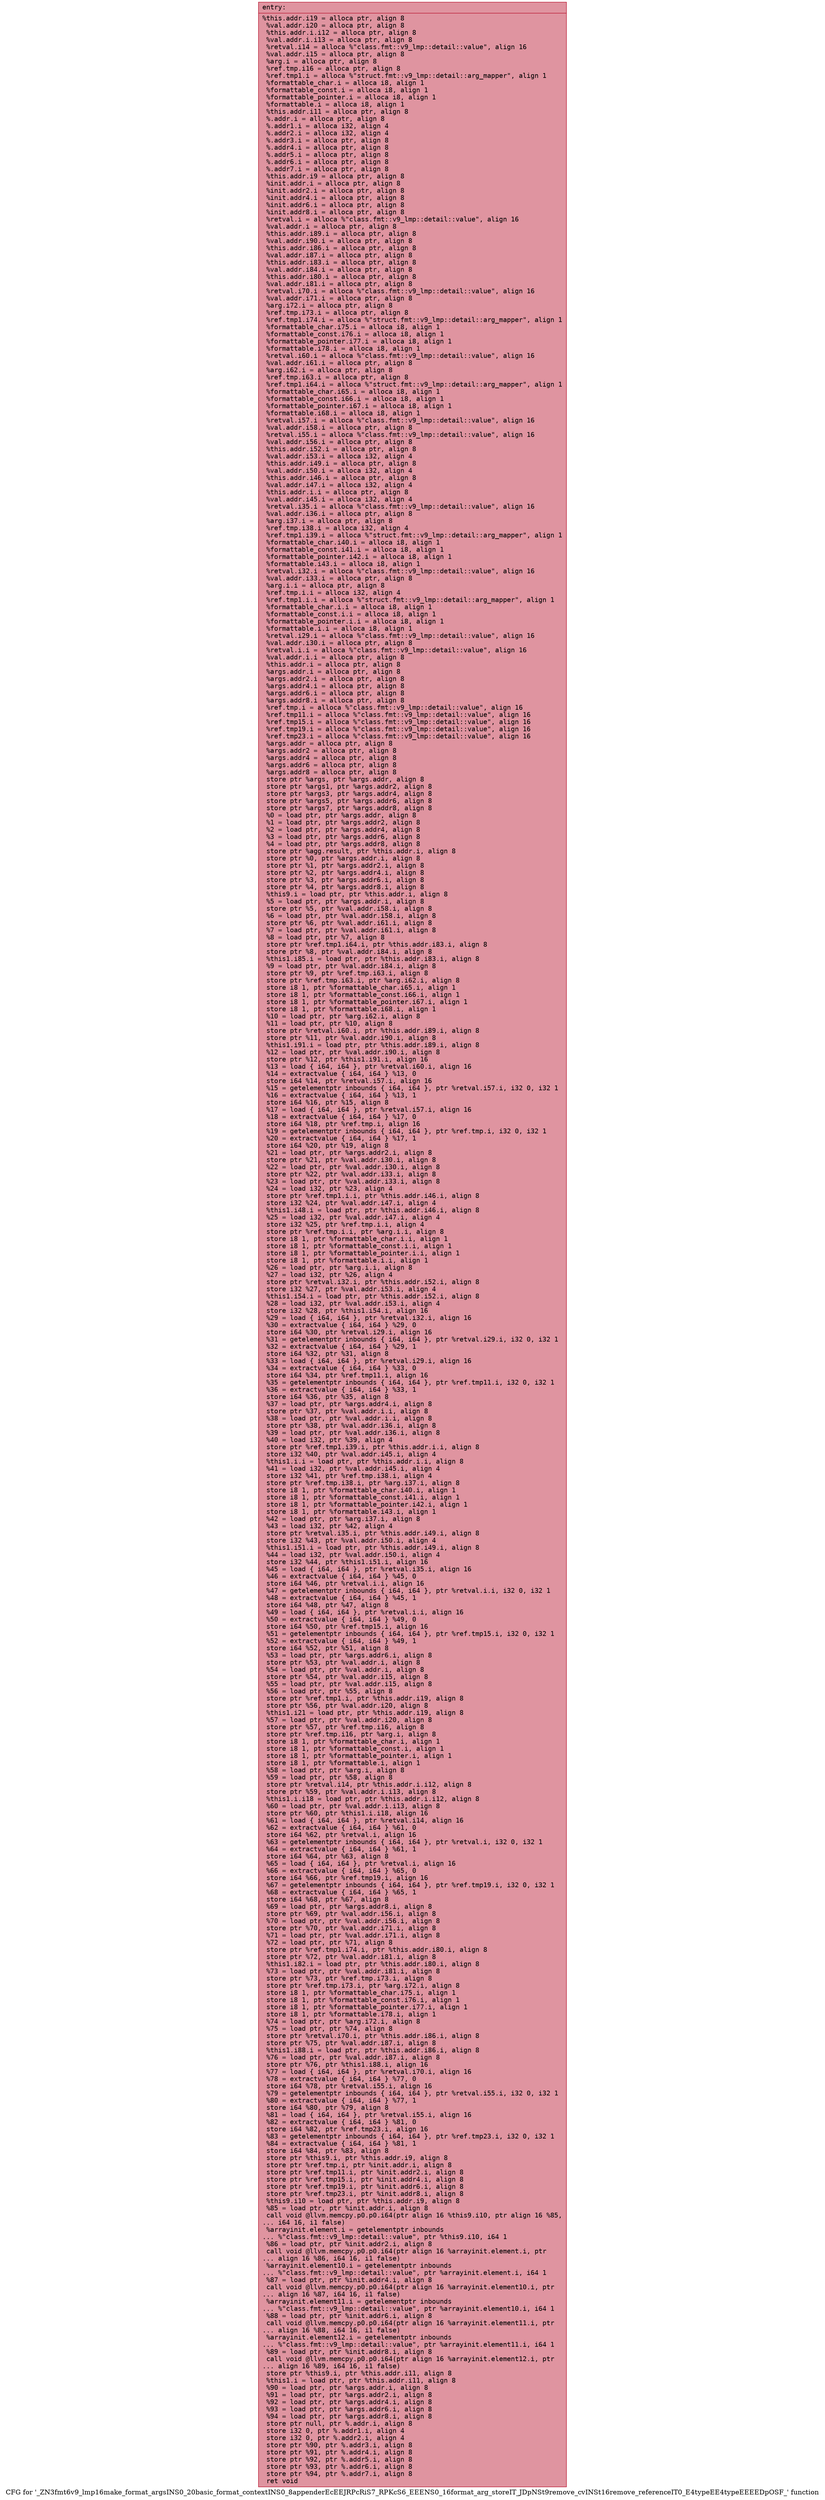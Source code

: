 digraph "CFG for '_ZN3fmt6v9_lmp16make_format_argsINS0_20basic_format_contextINS0_8appenderEcEEJRPcRiS7_RPKcS6_EEENS0_16format_arg_storeIT_JDpNSt9remove_cvINSt16remove_referenceIT0_E4typeEE4typeEEEEDpOSF_' function" {
	label="CFG for '_ZN3fmt6v9_lmp16make_format_argsINS0_20basic_format_contextINS0_8appenderEcEEJRPcRiS7_RPKcS6_EEENS0_16format_arg_storeIT_JDpNSt9remove_cvINSt16remove_referenceIT0_E4typeEE4typeEEEEDpOSF_' function";

	Node0x55f58a42a5e0 [shape=record,color="#b70d28ff", style=filled, fillcolor="#b70d2870" fontname="Courier",label="{entry:\l|  %this.addr.i19 = alloca ptr, align 8\l  %val.addr.i20 = alloca ptr, align 8\l  %this.addr.i.i12 = alloca ptr, align 8\l  %val.addr.i.i13 = alloca ptr, align 8\l  %retval.i14 = alloca %\"class.fmt::v9_lmp::detail::value\", align 16\l  %val.addr.i15 = alloca ptr, align 8\l  %arg.i = alloca ptr, align 8\l  %ref.tmp.i16 = alloca ptr, align 8\l  %ref.tmp1.i = alloca %\"struct.fmt::v9_lmp::detail::arg_mapper\", align 1\l  %formattable_char.i = alloca i8, align 1\l  %formattable_const.i = alloca i8, align 1\l  %formattable_pointer.i = alloca i8, align 1\l  %formattable.i = alloca i8, align 1\l  %this.addr.i11 = alloca ptr, align 8\l  %.addr.i = alloca ptr, align 8\l  %.addr1.i = alloca i32, align 4\l  %.addr2.i = alloca i32, align 4\l  %.addr3.i = alloca ptr, align 8\l  %.addr4.i = alloca ptr, align 8\l  %.addr5.i = alloca ptr, align 8\l  %.addr6.i = alloca ptr, align 8\l  %.addr7.i = alloca ptr, align 8\l  %this.addr.i9 = alloca ptr, align 8\l  %init.addr.i = alloca ptr, align 8\l  %init.addr2.i = alloca ptr, align 8\l  %init.addr4.i = alloca ptr, align 8\l  %init.addr6.i = alloca ptr, align 8\l  %init.addr8.i = alloca ptr, align 8\l  %retval.i = alloca %\"class.fmt::v9_lmp::detail::value\", align 16\l  %val.addr.i = alloca ptr, align 8\l  %this.addr.i89.i = alloca ptr, align 8\l  %val.addr.i90.i = alloca ptr, align 8\l  %this.addr.i86.i = alloca ptr, align 8\l  %val.addr.i87.i = alloca ptr, align 8\l  %this.addr.i83.i = alloca ptr, align 8\l  %val.addr.i84.i = alloca ptr, align 8\l  %this.addr.i80.i = alloca ptr, align 8\l  %val.addr.i81.i = alloca ptr, align 8\l  %retval.i70.i = alloca %\"class.fmt::v9_lmp::detail::value\", align 16\l  %val.addr.i71.i = alloca ptr, align 8\l  %arg.i72.i = alloca ptr, align 8\l  %ref.tmp.i73.i = alloca ptr, align 8\l  %ref.tmp1.i74.i = alloca %\"struct.fmt::v9_lmp::detail::arg_mapper\", align 1\l  %formattable_char.i75.i = alloca i8, align 1\l  %formattable_const.i76.i = alloca i8, align 1\l  %formattable_pointer.i77.i = alloca i8, align 1\l  %formattable.i78.i = alloca i8, align 1\l  %retval.i60.i = alloca %\"class.fmt::v9_lmp::detail::value\", align 16\l  %val.addr.i61.i = alloca ptr, align 8\l  %arg.i62.i = alloca ptr, align 8\l  %ref.tmp.i63.i = alloca ptr, align 8\l  %ref.tmp1.i64.i = alloca %\"struct.fmt::v9_lmp::detail::arg_mapper\", align 1\l  %formattable_char.i65.i = alloca i8, align 1\l  %formattable_const.i66.i = alloca i8, align 1\l  %formattable_pointer.i67.i = alloca i8, align 1\l  %formattable.i68.i = alloca i8, align 1\l  %retval.i57.i = alloca %\"class.fmt::v9_lmp::detail::value\", align 16\l  %val.addr.i58.i = alloca ptr, align 8\l  %retval.i55.i = alloca %\"class.fmt::v9_lmp::detail::value\", align 16\l  %val.addr.i56.i = alloca ptr, align 8\l  %this.addr.i52.i = alloca ptr, align 8\l  %val.addr.i53.i = alloca i32, align 4\l  %this.addr.i49.i = alloca ptr, align 8\l  %val.addr.i50.i = alloca i32, align 4\l  %this.addr.i46.i = alloca ptr, align 8\l  %val.addr.i47.i = alloca i32, align 4\l  %this.addr.i.i = alloca ptr, align 8\l  %val.addr.i45.i = alloca i32, align 4\l  %retval.i35.i = alloca %\"class.fmt::v9_lmp::detail::value\", align 16\l  %val.addr.i36.i = alloca ptr, align 8\l  %arg.i37.i = alloca ptr, align 8\l  %ref.tmp.i38.i = alloca i32, align 4\l  %ref.tmp1.i39.i = alloca %\"struct.fmt::v9_lmp::detail::arg_mapper\", align 1\l  %formattable_char.i40.i = alloca i8, align 1\l  %formattable_const.i41.i = alloca i8, align 1\l  %formattable_pointer.i42.i = alloca i8, align 1\l  %formattable.i43.i = alloca i8, align 1\l  %retval.i32.i = alloca %\"class.fmt::v9_lmp::detail::value\", align 16\l  %val.addr.i33.i = alloca ptr, align 8\l  %arg.i.i = alloca ptr, align 8\l  %ref.tmp.i.i = alloca i32, align 4\l  %ref.tmp1.i.i = alloca %\"struct.fmt::v9_lmp::detail::arg_mapper\", align 1\l  %formattable_char.i.i = alloca i8, align 1\l  %formattable_const.i.i = alloca i8, align 1\l  %formattable_pointer.i.i = alloca i8, align 1\l  %formattable.i.i = alloca i8, align 1\l  %retval.i29.i = alloca %\"class.fmt::v9_lmp::detail::value\", align 16\l  %val.addr.i30.i = alloca ptr, align 8\l  %retval.i.i = alloca %\"class.fmt::v9_lmp::detail::value\", align 16\l  %val.addr.i.i = alloca ptr, align 8\l  %this.addr.i = alloca ptr, align 8\l  %args.addr.i = alloca ptr, align 8\l  %args.addr2.i = alloca ptr, align 8\l  %args.addr4.i = alloca ptr, align 8\l  %args.addr6.i = alloca ptr, align 8\l  %args.addr8.i = alloca ptr, align 8\l  %ref.tmp.i = alloca %\"class.fmt::v9_lmp::detail::value\", align 16\l  %ref.tmp11.i = alloca %\"class.fmt::v9_lmp::detail::value\", align 16\l  %ref.tmp15.i = alloca %\"class.fmt::v9_lmp::detail::value\", align 16\l  %ref.tmp19.i = alloca %\"class.fmt::v9_lmp::detail::value\", align 16\l  %ref.tmp23.i = alloca %\"class.fmt::v9_lmp::detail::value\", align 16\l  %args.addr = alloca ptr, align 8\l  %args.addr2 = alloca ptr, align 8\l  %args.addr4 = alloca ptr, align 8\l  %args.addr6 = alloca ptr, align 8\l  %args.addr8 = alloca ptr, align 8\l  store ptr %args, ptr %args.addr, align 8\l  store ptr %args1, ptr %args.addr2, align 8\l  store ptr %args3, ptr %args.addr4, align 8\l  store ptr %args5, ptr %args.addr6, align 8\l  store ptr %args7, ptr %args.addr8, align 8\l  %0 = load ptr, ptr %args.addr, align 8\l  %1 = load ptr, ptr %args.addr2, align 8\l  %2 = load ptr, ptr %args.addr4, align 8\l  %3 = load ptr, ptr %args.addr6, align 8\l  %4 = load ptr, ptr %args.addr8, align 8\l  store ptr %agg.result, ptr %this.addr.i, align 8\l  store ptr %0, ptr %args.addr.i, align 8\l  store ptr %1, ptr %args.addr2.i, align 8\l  store ptr %2, ptr %args.addr4.i, align 8\l  store ptr %3, ptr %args.addr6.i, align 8\l  store ptr %4, ptr %args.addr8.i, align 8\l  %this9.i = load ptr, ptr %this.addr.i, align 8\l  %5 = load ptr, ptr %args.addr.i, align 8\l  store ptr %5, ptr %val.addr.i58.i, align 8\l  %6 = load ptr, ptr %val.addr.i58.i, align 8\l  store ptr %6, ptr %val.addr.i61.i, align 8\l  %7 = load ptr, ptr %val.addr.i61.i, align 8\l  %8 = load ptr, ptr %7, align 8\l  store ptr %ref.tmp1.i64.i, ptr %this.addr.i83.i, align 8\l  store ptr %8, ptr %val.addr.i84.i, align 8\l  %this1.i85.i = load ptr, ptr %this.addr.i83.i, align 8\l  %9 = load ptr, ptr %val.addr.i84.i, align 8\l  store ptr %9, ptr %ref.tmp.i63.i, align 8\l  store ptr %ref.tmp.i63.i, ptr %arg.i62.i, align 8\l  store i8 1, ptr %formattable_char.i65.i, align 1\l  store i8 1, ptr %formattable_const.i66.i, align 1\l  store i8 1, ptr %formattable_pointer.i67.i, align 1\l  store i8 1, ptr %formattable.i68.i, align 1\l  %10 = load ptr, ptr %arg.i62.i, align 8\l  %11 = load ptr, ptr %10, align 8\l  store ptr %retval.i60.i, ptr %this.addr.i89.i, align 8\l  store ptr %11, ptr %val.addr.i90.i, align 8\l  %this1.i91.i = load ptr, ptr %this.addr.i89.i, align 8\l  %12 = load ptr, ptr %val.addr.i90.i, align 8\l  store ptr %12, ptr %this1.i91.i, align 16\l  %13 = load \{ i64, i64 \}, ptr %retval.i60.i, align 16\l  %14 = extractvalue \{ i64, i64 \} %13, 0\l  store i64 %14, ptr %retval.i57.i, align 16\l  %15 = getelementptr inbounds \{ i64, i64 \}, ptr %retval.i57.i, i32 0, i32 1\l  %16 = extractvalue \{ i64, i64 \} %13, 1\l  store i64 %16, ptr %15, align 8\l  %17 = load \{ i64, i64 \}, ptr %retval.i57.i, align 16\l  %18 = extractvalue \{ i64, i64 \} %17, 0\l  store i64 %18, ptr %ref.tmp.i, align 16\l  %19 = getelementptr inbounds \{ i64, i64 \}, ptr %ref.tmp.i, i32 0, i32 1\l  %20 = extractvalue \{ i64, i64 \} %17, 1\l  store i64 %20, ptr %19, align 8\l  %21 = load ptr, ptr %args.addr2.i, align 8\l  store ptr %21, ptr %val.addr.i30.i, align 8\l  %22 = load ptr, ptr %val.addr.i30.i, align 8\l  store ptr %22, ptr %val.addr.i33.i, align 8\l  %23 = load ptr, ptr %val.addr.i33.i, align 8\l  %24 = load i32, ptr %23, align 4\l  store ptr %ref.tmp1.i.i, ptr %this.addr.i46.i, align 8\l  store i32 %24, ptr %val.addr.i47.i, align 4\l  %this1.i48.i = load ptr, ptr %this.addr.i46.i, align 8\l  %25 = load i32, ptr %val.addr.i47.i, align 4\l  store i32 %25, ptr %ref.tmp.i.i, align 4\l  store ptr %ref.tmp.i.i, ptr %arg.i.i, align 8\l  store i8 1, ptr %formattable_char.i.i, align 1\l  store i8 1, ptr %formattable_const.i.i, align 1\l  store i8 1, ptr %formattable_pointer.i.i, align 1\l  store i8 1, ptr %formattable.i.i, align 1\l  %26 = load ptr, ptr %arg.i.i, align 8\l  %27 = load i32, ptr %26, align 4\l  store ptr %retval.i32.i, ptr %this.addr.i52.i, align 8\l  store i32 %27, ptr %val.addr.i53.i, align 4\l  %this1.i54.i = load ptr, ptr %this.addr.i52.i, align 8\l  %28 = load i32, ptr %val.addr.i53.i, align 4\l  store i32 %28, ptr %this1.i54.i, align 16\l  %29 = load \{ i64, i64 \}, ptr %retval.i32.i, align 16\l  %30 = extractvalue \{ i64, i64 \} %29, 0\l  store i64 %30, ptr %retval.i29.i, align 16\l  %31 = getelementptr inbounds \{ i64, i64 \}, ptr %retval.i29.i, i32 0, i32 1\l  %32 = extractvalue \{ i64, i64 \} %29, 1\l  store i64 %32, ptr %31, align 8\l  %33 = load \{ i64, i64 \}, ptr %retval.i29.i, align 16\l  %34 = extractvalue \{ i64, i64 \} %33, 0\l  store i64 %34, ptr %ref.tmp11.i, align 16\l  %35 = getelementptr inbounds \{ i64, i64 \}, ptr %ref.tmp11.i, i32 0, i32 1\l  %36 = extractvalue \{ i64, i64 \} %33, 1\l  store i64 %36, ptr %35, align 8\l  %37 = load ptr, ptr %args.addr4.i, align 8\l  store ptr %37, ptr %val.addr.i.i, align 8\l  %38 = load ptr, ptr %val.addr.i.i, align 8\l  store ptr %38, ptr %val.addr.i36.i, align 8\l  %39 = load ptr, ptr %val.addr.i36.i, align 8\l  %40 = load i32, ptr %39, align 4\l  store ptr %ref.tmp1.i39.i, ptr %this.addr.i.i, align 8\l  store i32 %40, ptr %val.addr.i45.i, align 4\l  %this1.i.i = load ptr, ptr %this.addr.i.i, align 8\l  %41 = load i32, ptr %val.addr.i45.i, align 4\l  store i32 %41, ptr %ref.tmp.i38.i, align 4\l  store ptr %ref.tmp.i38.i, ptr %arg.i37.i, align 8\l  store i8 1, ptr %formattable_char.i40.i, align 1\l  store i8 1, ptr %formattable_const.i41.i, align 1\l  store i8 1, ptr %formattable_pointer.i42.i, align 1\l  store i8 1, ptr %formattable.i43.i, align 1\l  %42 = load ptr, ptr %arg.i37.i, align 8\l  %43 = load i32, ptr %42, align 4\l  store ptr %retval.i35.i, ptr %this.addr.i49.i, align 8\l  store i32 %43, ptr %val.addr.i50.i, align 4\l  %this1.i51.i = load ptr, ptr %this.addr.i49.i, align 8\l  %44 = load i32, ptr %val.addr.i50.i, align 4\l  store i32 %44, ptr %this1.i51.i, align 16\l  %45 = load \{ i64, i64 \}, ptr %retval.i35.i, align 16\l  %46 = extractvalue \{ i64, i64 \} %45, 0\l  store i64 %46, ptr %retval.i.i, align 16\l  %47 = getelementptr inbounds \{ i64, i64 \}, ptr %retval.i.i, i32 0, i32 1\l  %48 = extractvalue \{ i64, i64 \} %45, 1\l  store i64 %48, ptr %47, align 8\l  %49 = load \{ i64, i64 \}, ptr %retval.i.i, align 16\l  %50 = extractvalue \{ i64, i64 \} %49, 0\l  store i64 %50, ptr %ref.tmp15.i, align 16\l  %51 = getelementptr inbounds \{ i64, i64 \}, ptr %ref.tmp15.i, i32 0, i32 1\l  %52 = extractvalue \{ i64, i64 \} %49, 1\l  store i64 %52, ptr %51, align 8\l  %53 = load ptr, ptr %args.addr6.i, align 8\l  store ptr %53, ptr %val.addr.i, align 8\l  %54 = load ptr, ptr %val.addr.i, align 8\l  store ptr %54, ptr %val.addr.i15, align 8\l  %55 = load ptr, ptr %val.addr.i15, align 8\l  %56 = load ptr, ptr %55, align 8\l  store ptr %ref.tmp1.i, ptr %this.addr.i19, align 8\l  store ptr %56, ptr %val.addr.i20, align 8\l  %this1.i21 = load ptr, ptr %this.addr.i19, align 8\l  %57 = load ptr, ptr %val.addr.i20, align 8\l  store ptr %57, ptr %ref.tmp.i16, align 8\l  store ptr %ref.tmp.i16, ptr %arg.i, align 8\l  store i8 1, ptr %formattable_char.i, align 1\l  store i8 1, ptr %formattable_const.i, align 1\l  store i8 1, ptr %formattable_pointer.i, align 1\l  store i8 1, ptr %formattable.i, align 1\l  %58 = load ptr, ptr %arg.i, align 8\l  %59 = load ptr, ptr %58, align 8\l  store ptr %retval.i14, ptr %this.addr.i.i12, align 8\l  store ptr %59, ptr %val.addr.i.i13, align 8\l  %this1.i.i18 = load ptr, ptr %this.addr.i.i12, align 8\l  %60 = load ptr, ptr %val.addr.i.i13, align 8\l  store ptr %60, ptr %this1.i.i18, align 16\l  %61 = load \{ i64, i64 \}, ptr %retval.i14, align 16\l  %62 = extractvalue \{ i64, i64 \} %61, 0\l  store i64 %62, ptr %retval.i, align 16\l  %63 = getelementptr inbounds \{ i64, i64 \}, ptr %retval.i, i32 0, i32 1\l  %64 = extractvalue \{ i64, i64 \} %61, 1\l  store i64 %64, ptr %63, align 8\l  %65 = load \{ i64, i64 \}, ptr %retval.i, align 16\l  %66 = extractvalue \{ i64, i64 \} %65, 0\l  store i64 %66, ptr %ref.tmp19.i, align 16\l  %67 = getelementptr inbounds \{ i64, i64 \}, ptr %ref.tmp19.i, i32 0, i32 1\l  %68 = extractvalue \{ i64, i64 \} %65, 1\l  store i64 %68, ptr %67, align 8\l  %69 = load ptr, ptr %args.addr8.i, align 8\l  store ptr %69, ptr %val.addr.i56.i, align 8\l  %70 = load ptr, ptr %val.addr.i56.i, align 8\l  store ptr %70, ptr %val.addr.i71.i, align 8\l  %71 = load ptr, ptr %val.addr.i71.i, align 8\l  %72 = load ptr, ptr %71, align 8\l  store ptr %ref.tmp1.i74.i, ptr %this.addr.i80.i, align 8\l  store ptr %72, ptr %val.addr.i81.i, align 8\l  %this1.i82.i = load ptr, ptr %this.addr.i80.i, align 8\l  %73 = load ptr, ptr %val.addr.i81.i, align 8\l  store ptr %73, ptr %ref.tmp.i73.i, align 8\l  store ptr %ref.tmp.i73.i, ptr %arg.i72.i, align 8\l  store i8 1, ptr %formattable_char.i75.i, align 1\l  store i8 1, ptr %formattable_const.i76.i, align 1\l  store i8 1, ptr %formattable_pointer.i77.i, align 1\l  store i8 1, ptr %formattable.i78.i, align 1\l  %74 = load ptr, ptr %arg.i72.i, align 8\l  %75 = load ptr, ptr %74, align 8\l  store ptr %retval.i70.i, ptr %this.addr.i86.i, align 8\l  store ptr %75, ptr %val.addr.i87.i, align 8\l  %this1.i88.i = load ptr, ptr %this.addr.i86.i, align 8\l  %76 = load ptr, ptr %val.addr.i87.i, align 8\l  store ptr %76, ptr %this1.i88.i, align 16\l  %77 = load \{ i64, i64 \}, ptr %retval.i70.i, align 16\l  %78 = extractvalue \{ i64, i64 \} %77, 0\l  store i64 %78, ptr %retval.i55.i, align 16\l  %79 = getelementptr inbounds \{ i64, i64 \}, ptr %retval.i55.i, i32 0, i32 1\l  %80 = extractvalue \{ i64, i64 \} %77, 1\l  store i64 %80, ptr %79, align 8\l  %81 = load \{ i64, i64 \}, ptr %retval.i55.i, align 16\l  %82 = extractvalue \{ i64, i64 \} %81, 0\l  store i64 %82, ptr %ref.tmp23.i, align 16\l  %83 = getelementptr inbounds \{ i64, i64 \}, ptr %ref.tmp23.i, i32 0, i32 1\l  %84 = extractvalue \{ i64, i64 \} %81, 1\l  store i64 %84, ptr %83, align 8\l  store ptr %this9.i, ptr %this.addr.i9, align 8\l  store ptr %ref.tmp.i, ptr %init.addr.i, align 8\l  store ptr %ref.tmp11.i, ptr %init.addr2.i, align 8\l  store ptr %ref.tmp15.i, ptr %init.addr4.i, align 8\l  store ptr %ref.tmp19.i, ptr %init.addr6.i, align 8\l  store ptr %ref.tmp23.i, ptr %init.addr8.i, align 8\l  %this9.i10 = load ptr, ptr %this.addr.i9, align 8\l  %85 = load ptr, ptr %init.addr.i, align 8\l  call void @llvm.memcpy.p0.p0.i64(ptr align 16 %this9.i10, ptr align 16 %85,\l... i64 16, i1 false)\l  %arrayinit.element.i = getelementptr inbounds\l... %\"class.fmt::v9_lmp::detail::value\", ptr %this9.i10, i64 1\l  %86 = load ptr, ptr %init.addr2.i, align 8\l  call void @llvm.memcpy.p0.p0.i64(ptr align 16 %arrayinit.element.i, ptr\l... align 16 %86, i64 16, i1 false)\l  %arrayinit.element10.i = getelementptr inbounds\l... %\"class.fmt::v9_lmp::detail::value\", ptr %arrayinit.element.i, i64 1\l  %87 = load ptr, ptr %init.addr4.i, align 8\l  call void @llvm.memcpy.p0.p0.i64(ptr align 16 %arrayinit.element10.i, ptr\l... align 16 %87, i64 16, i1 false)\l  %arrayinit.element11.i = getelementptr inbounds\l... %\"class.fmt::v9_lmp::detail::value\", ptr %arrayinit.element10.i, i64 1\l  %88 = load ptr, ptr %init.addr6.i, align 8\l  call void @llvm.memcpy.p0.p0.i64(ptr align 16 %arrayinit.element11.i, ptr\l... align 16 %88, i64 16, i1 false)\l  %arrayinit.element12.i = getelementptr inbounds\l... %\"class.fmt::v9_lmp::detail::value\", ptr %arrayinit.element11.i, i64 1\l  %89 = load ptr, ptr %init.addr8.i, align 8\l  call void @llvm.memcpy.p0.p0.i64(ptr align 16 %arrayinit.element12.i, ptr\l... align 16 %89, i64 16, i1 false)\l  store ptr %this9.i, ptr %this.addr.i11, align 8\l  %this1.i = load ptr, ptr %this.addr.i11, align 8\l  %90 = load ptr, ptr %args.addr.i, align 8\l  %91 = load ptr, ptr %args.addr2.i, align 8\l  %92 = load ptr, ptr %args.addr4.i, align 8\l  %93 = load ptr, ptr %args.addr6.i, align 8\l  %94 = load ptr, ptr %args.addr8.i, align 8\l  store ptr null, ptr %.addr.i, align 8\l  store i32 0, ptr %.addr1.i, align 4\l  store i32 0, ptr %.addr2.i, align 4\l  store ptr %90, ptr %.addr3.i, align 8\l  store ptr %91, ptr %.addr4.i, align 8\l  store ptr %92, ptr %.addr5.i, align 8\l  store ptr %93, ptr %.addr6.i, align 8\l  store ptr %94, ptr %.addr7.i, align 8\l  ret void\l}"];
}
